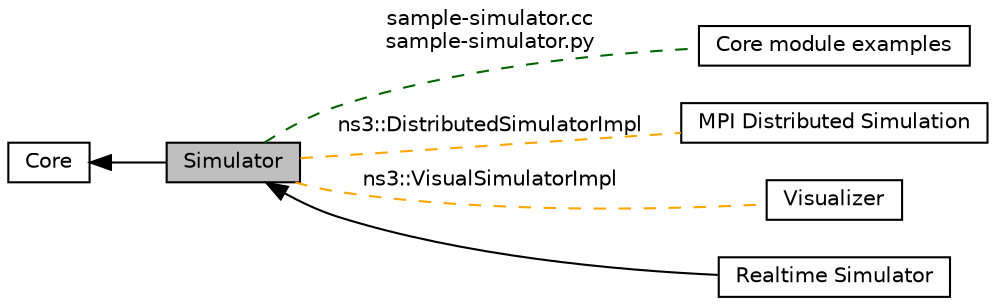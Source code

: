 digraph "Simulator"
{
  edge [fontname="Helvetica",fontsize="10",labelfontname="Helvetica",labelfontsize="10"];
  node [fontname="Helvetica",fontsize="10",shape=box];
  rankdir=LR;
  Node1 [label="Simulator",height=0.2,width=0.4,color="black", fillcolor="grey75", style="filled", fontcolor="black",tooltip="Control the virtual time and the execution of simulation events."];
  Node6 [label="Core module examples",height=0.2,width=0.4,color="black", fillcolor="white", style="filled",URL="$group__core-examples.html",tooltip="Programs which illustrate use of core module functionality."];
  Node4 [label="MPI Distributed Simulation",height=0.2,width=0.4,color="black", fillcolor="white", style="filled",URL="$group__mpi.html",tooltip=" "];
  Node5 [label="Visualizer",height=0.2,width=0.4,color="black", fillcolor="white", style="filled",URL="$group__visualizer.html",tooltip=" "];
  Node3 [label="Realtime Simulator",height=0.2,width=0.4,color="black", fillcolor="white", style="filled",URL="$group__realtime.html",tooltip="Realtime simulator implementation."];
  Node2 [label="Core",height=0.2,width=0.4,color="black", fillcolor="white", style="filled",URL="$group__core.html",tooltip="The \"core\" module contains:"];
  Node2->Node1 [shape=plaintext, dir="back", style="solid"];
  Node1->Node3 [shape=plaintext, dir="back", style="solid"];
  Node1->Node4 [shape=plaintext, label="ns3::DistributedSimulatorImpl", color="orange", dir="none", style="dashed"];
  Node1->Node5 [shape=plaintext, label="ns3::VisualSimulatorImpl", color="orange", dir="none", style="dashed"];
  Node1->Node6 [shape=plaintext, label="sample-simulator.cc\nsample-simulator.py", color="darkgreen", dir="none", style="dashed"];
}
